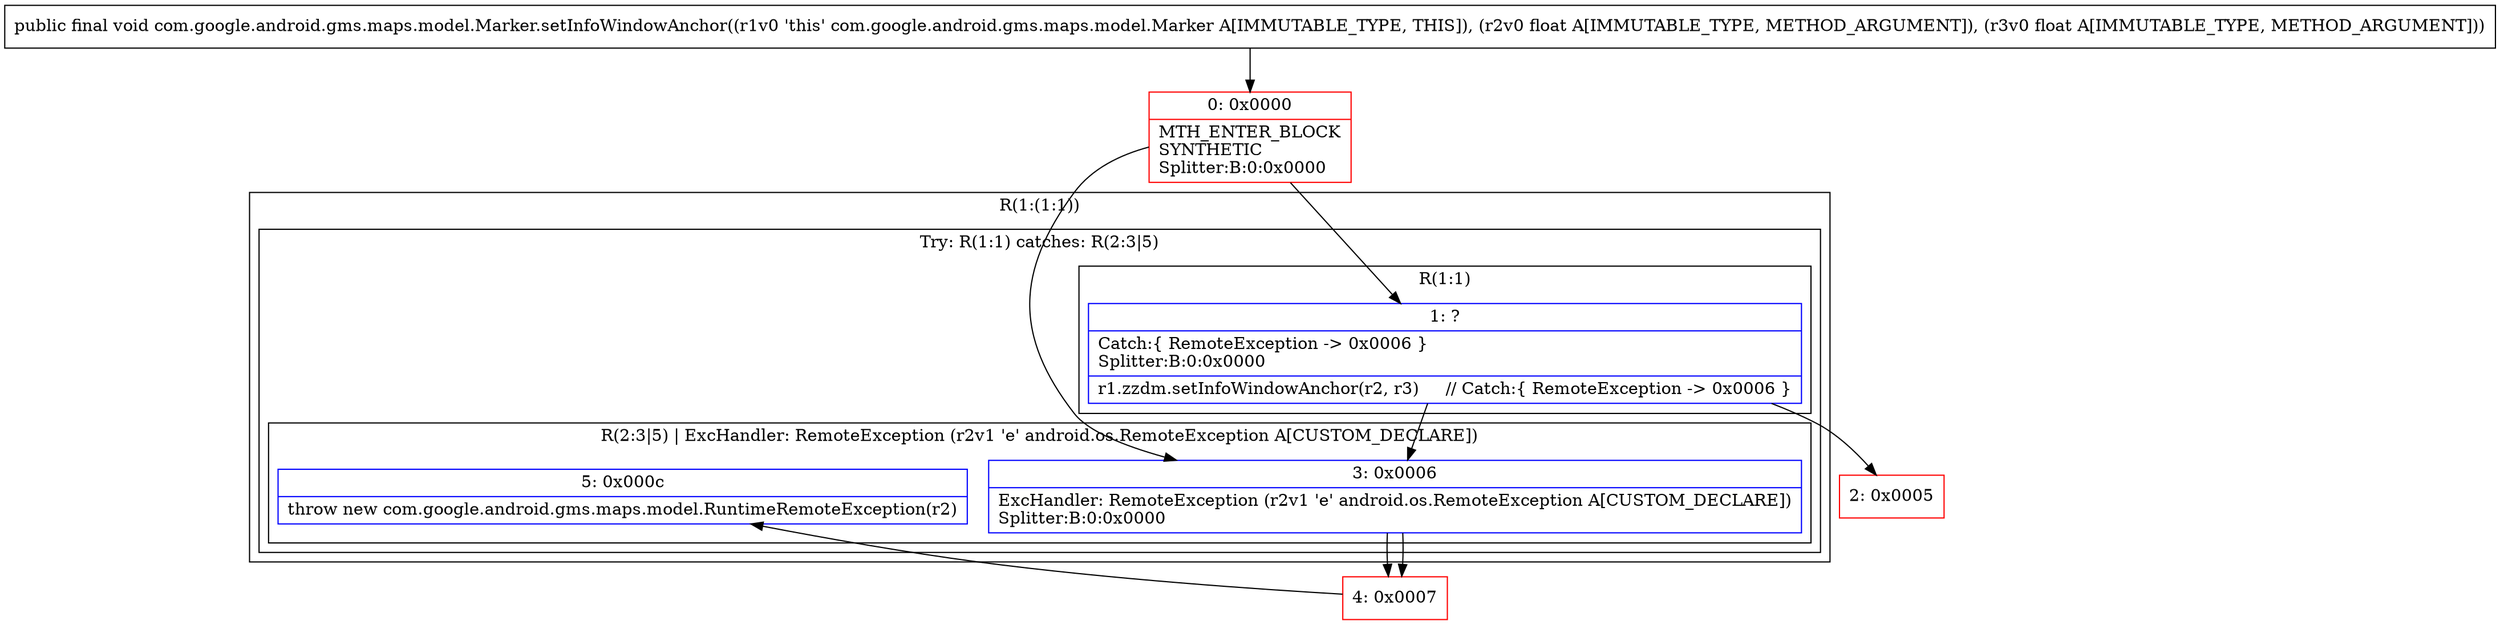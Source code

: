 digraph "CFG forcom.google.android.gms.maps.model.Marker.setInfoWindowAnchor(FF)V" {
subgraph cluster_Region_1340579919 {
label = "R(1:(1:1))";
node [shape=record,color=blue];
subgraph cluster_TryCatchRegion_914073546 {
label = "Try: R(1:1) catches: R(2:3|5)";
node [shape=record,color=blue];
subgraph cluster_Region_23783988 {
label = "R(1:1)";
node [shape=record,color=blue];
Node_1 [shape=record,label="{1\:\ ?|Catch:\{ RemoteException \-\> 0x0006 \}\lSplitter:B:0:0x0000\l|r1.zzdm.setInfoWindowAnchor(r2, r3)     \/\/ Catch:\{ RemoteException \-\> 0x0006 \}\l}"];
}
subgraph cluster_Region_290852524 {
label = "R(2:3|5) | ExcHandler: RemoteException (r2v1 'e' android.os.RemoteException A[CUSTOM_DECLARE])\l";
node [shape=record,color=blue];
Node_3 [shape=record,label="{3\:\ 0x0006|ExcHandler: RemoteException (r2v1 'e' android.os.RemoteException A[CUSTOM_DECLARE])\lSplitter:B:0:0x0000\l}"];
Node_5 [shape=record,label="{5\:\ 0x000c|throw new com.google.android.gms.maps.model.RuntimeRemoteException(r2)\l}"];
}
}
}
subgraph cluster_Region_290852524 {
label = "R(2:3|5) | ExcHandler: RemoteException (r2v1 'e' android.os.RemoteException A[CUSTOM_DECLARE])\l";
node [shape=record,color=blue];
Node_3 [shape=record,label="{3\:\ 0x0006|ExcHandler: RemoteException (r2v1 'e' android.os.RemoteException A[CUSTOM_DECLARE])\lSplitter:B:0:0x0000\l}"];
Node_5 [shape=record,label="{5\:\ 0x000c|throw new com.google.android.gms.maps.model.RuntimeRemoteException(r2)\l}"];
}
Node_0 [shape=record,color=red,label="{0\:\ 0x0000|MTH_ENTER_BLOCK\lSYNTHETIC\lSplitter:B:0:0x0000\l}"];
Node_2 [shape=record,color=red,label="{2\:\ 0x0005}"];
Node_4 [shape=record,color=red,label="{4\:\ 0x0007}"];
MethodNode[shape=record,label="{public final void com.google.android.gms.maps.model.Marker.setInfoWindowAnchor((r1v0 'this' com.google.android.gms.maps.model.Marker A[IMMUTABLE_TYPE, THIS]), (r2v0 float A[IMMUTABLE_TYPE, METHOD_ARGUMENT]), (r3v0 float A[IMMUTABLE_TYPE, METHOD_ARGUMENT])) }"];
MethodNode -> Node_0;
Node_1 -> Node_2;
Node_1 -> Node_3;
Node_3 -> Node_4;
Node_3 -> Node_4;
Node_0 -> Node_1;
Node_0 -> Node_3;
Node_4 -> Node_5;
}

